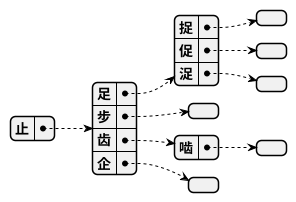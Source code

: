 @startjson
{
  "止": {
    "足":{
        "捉":{},
        "促":{},
        "浞":{}
    },
    "步":{},
    "齿":{"啮":{}},
    "企":{}
  }
}
@endjson
